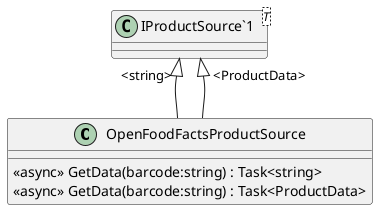 @startuml
class OpenFoodFactsProductSource {
    <<async>> GetData(barcode:string) : Task<string>
    <<async>> GetData(barcode:string) : Task<ProductData>
}
class "IProductSource`1"<T> {
}
"IProductSource`1" "<string>" <|-- OpenFoodFactsProductSource
"IProductSource`1" "<ProductData>" <|-- OpenFoodFactsProductSource
@enduml
